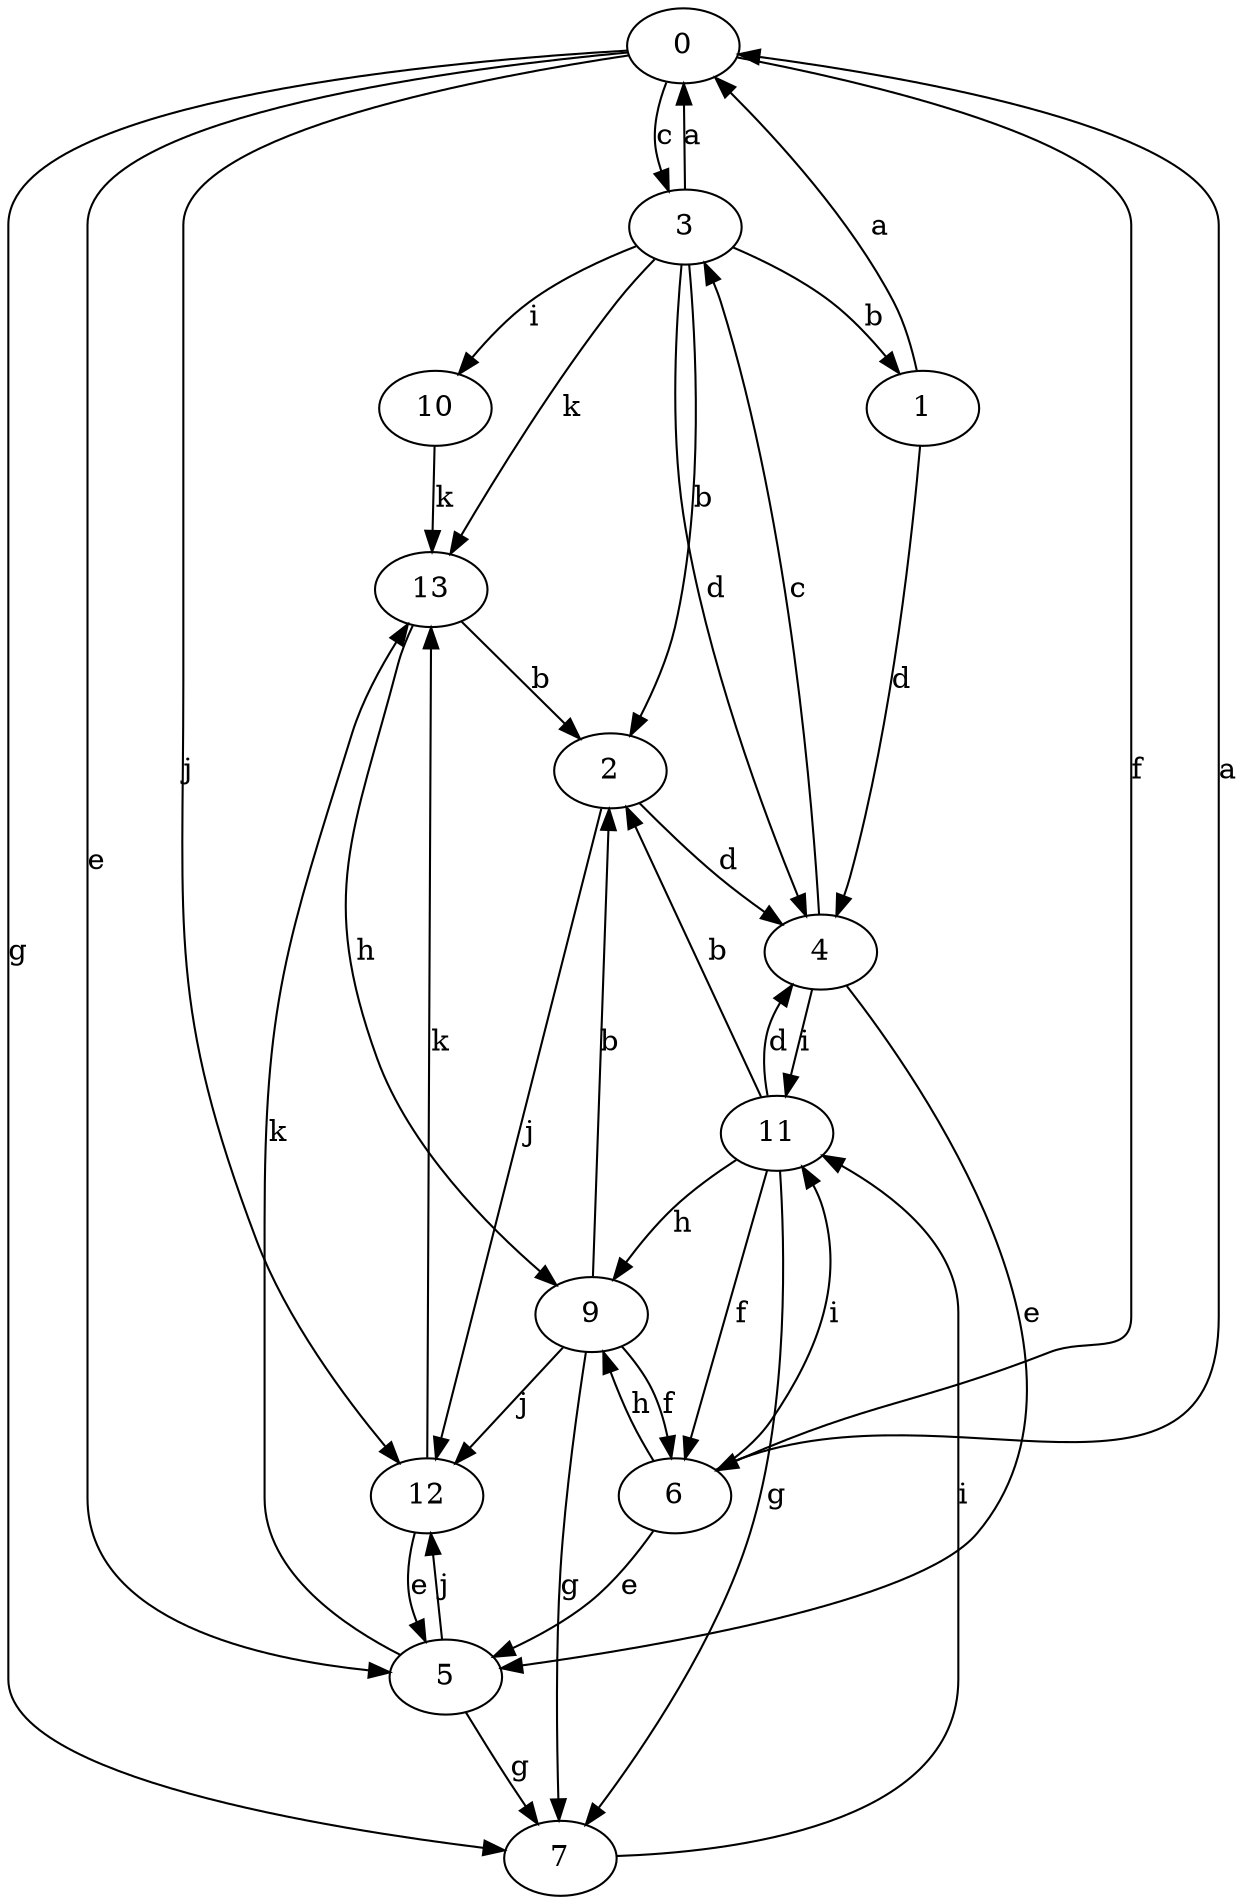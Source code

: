 strict digraph  {
0;
1;
2;
3;
4;
5;
6;
7;
9;
10;
11;
12;
13;
0 -> 3  [label=c];
0 -> 5  [label=e];
0 -> 6  [label=f];
0 -> 7  [label=g];
0 -> 12  [label=j];
1 -> 0  [label=a];
1 -> 4  [label=d];
2 -> 4  [label=d];
2 -> 12  [label=j];
3 -> 0  [label=a];
3 -> 1  [label=b];
3 -> 2  [label=b];
3 -> 4  [label=d];
3 -> 10  [label=i];
3 -> 13  [label=k];
4 -> 3  [label=c];
4 -> 5  [label=e];
4 -> 11  [label=i];
5 -> 7  [label=g];
5 -> 12  [label=j];
5 -> 13  [label=k];
6 -> 0  [label=a];
6 -> 5  [label=e];
6 -> 9  [label=h];
6 -> 11  [label=i];
7 -> 11  [label=i];
9 -> 2  [label=b];
9 -> 6  [label=f];
9 -> 7  [label=g];
9 -> 12  [label=j];
10 -> 13  [label=k];
11 -> 2  [label=b];
11 -> 4  [label=d];
11 -> 6  [label=f];
11 -> 7  [label=g];
11 -> 9  [label=h];
12 -> 5  [label=e];
12 -> 13  [label=k];
13 -> 2  [label=b];
13 -> 9  [label=h];
}
